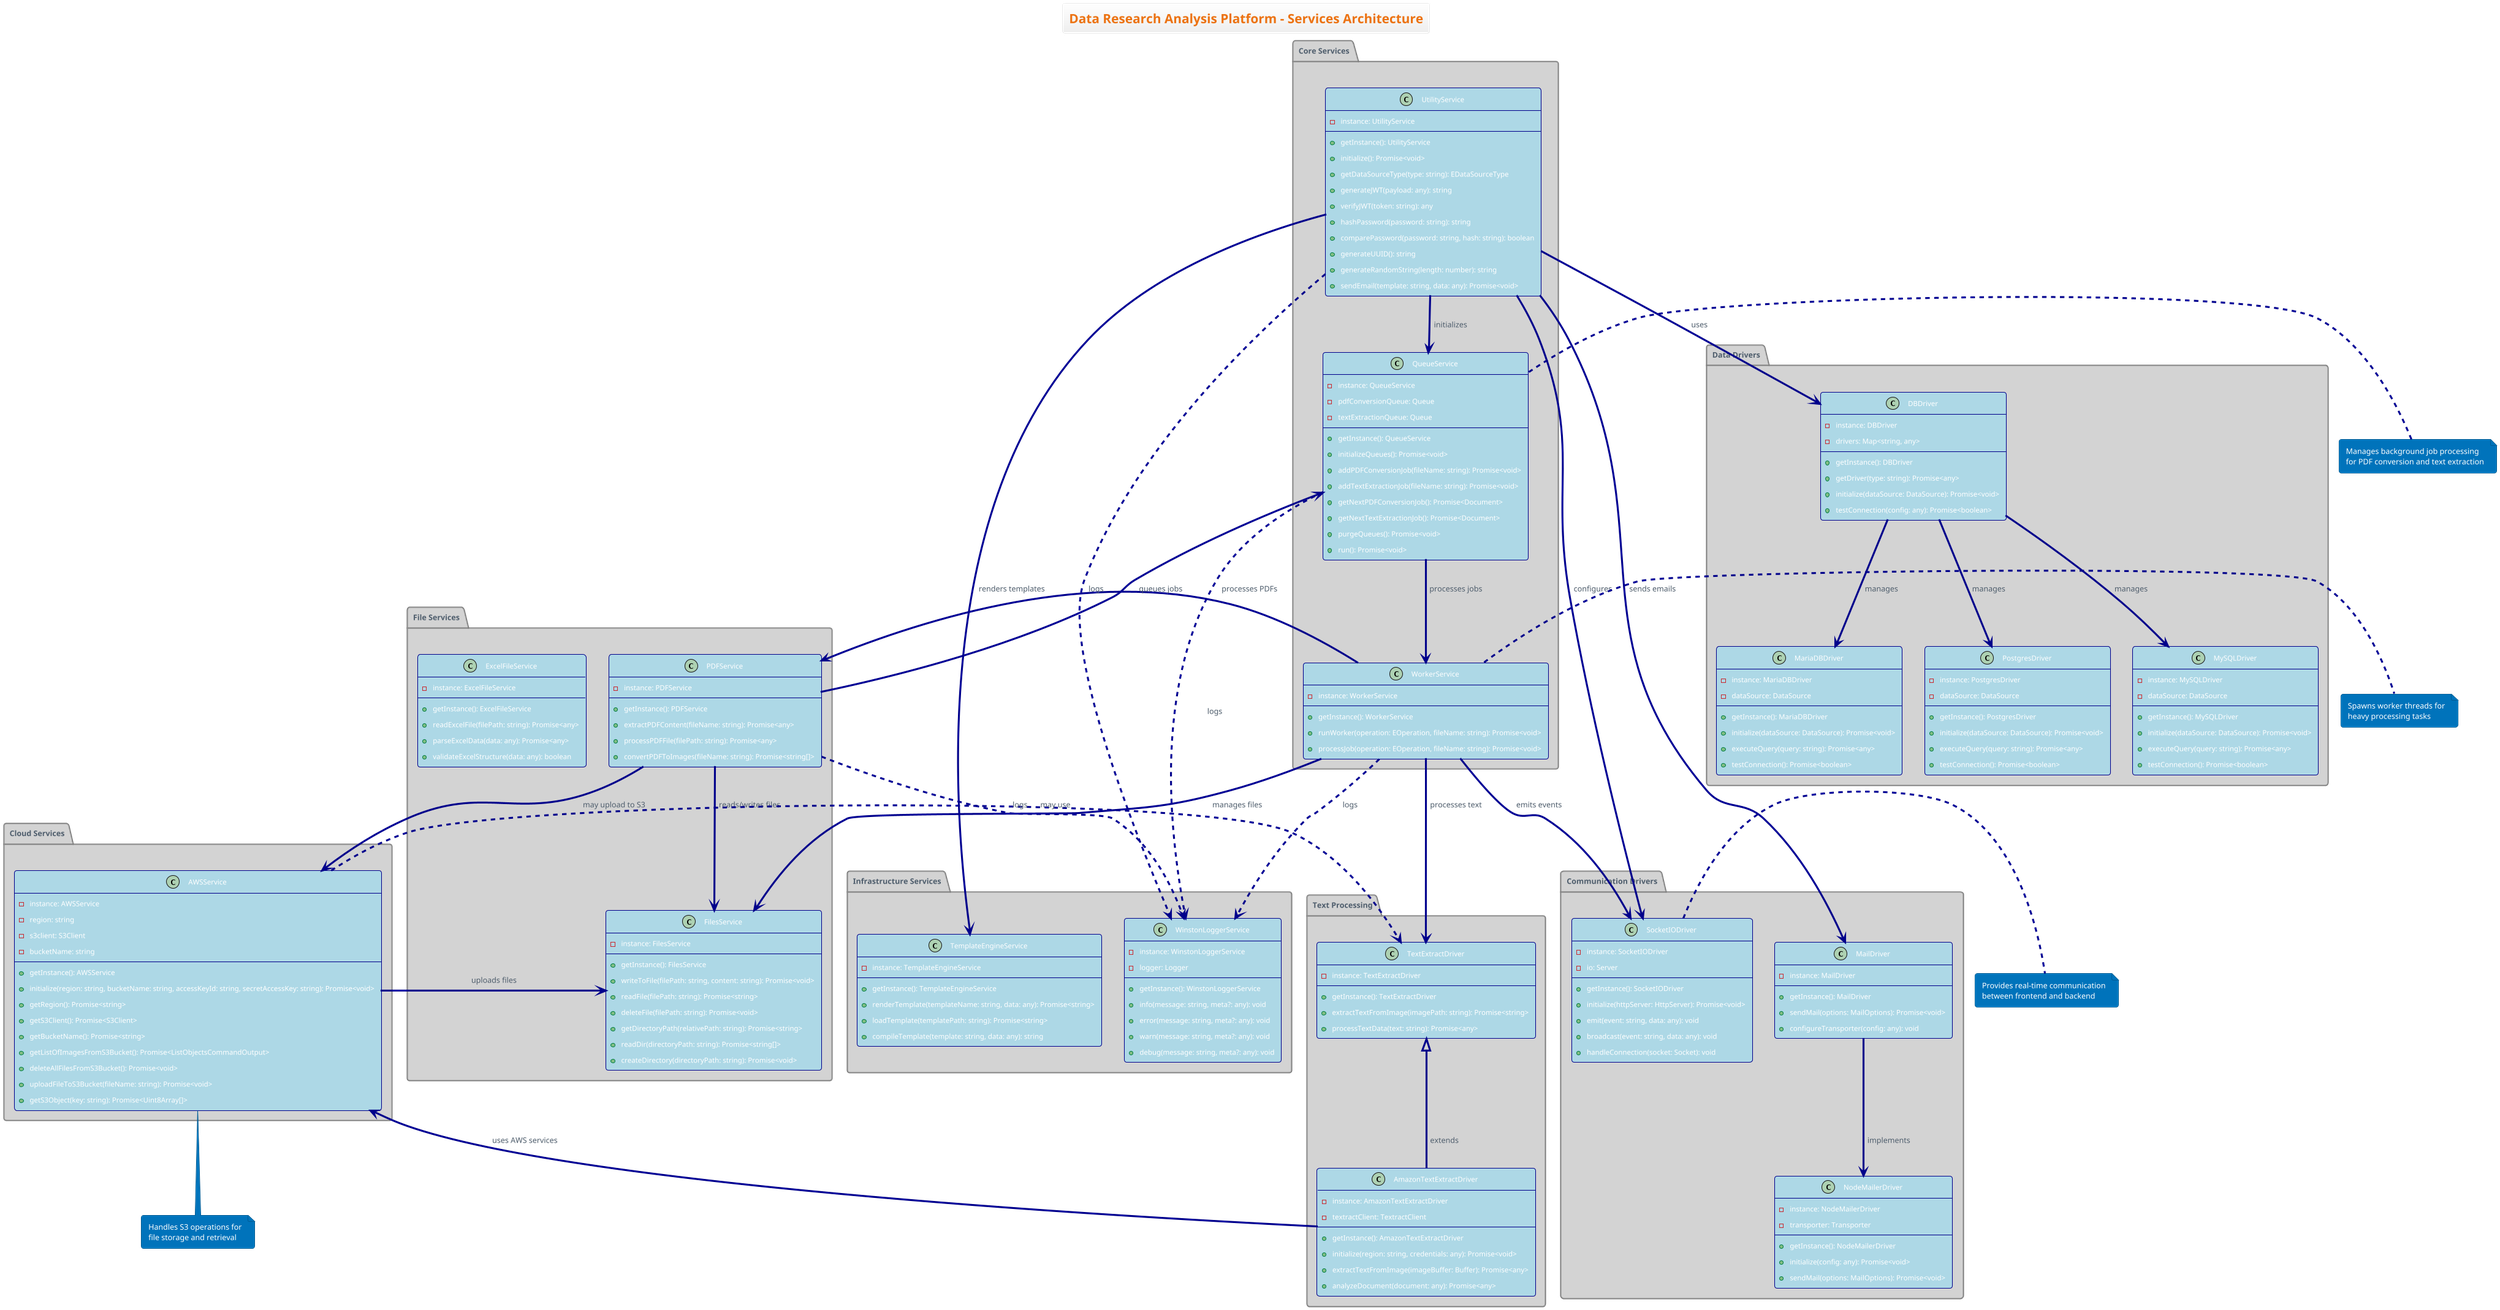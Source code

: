 @startuml Services_Architecture_Class_Diagram
!theme aws-orange
title Data Research Analysis Platform - Services Architecture

' Define styling
skinparam class {
    BackgroundColor LightBlue
    BorderColor DarkBlue
    ArrowColor DarkBlue
}
skinparam package {
    BackgroundColor LightGray
    BorderColor Gray
}

package "Core Services" {
    class UtilityService {
        -instance: UtilityService
        --
        +getInstance(): UtilityService
        +initialize(): Promise<void>
        +getDataSourceType(type: string): EDataSourceType
        +generateJWT(payload: any): string
        +verifyJWT(token: string): any
        +hashPassword(password: string): string
        +comparePassword(password: string, hash: string): boolean
        +generateUUID(): string
        +generateRandomString(length: number): string
        +sendEmail(template: string, data: any): Promise<void>
    }

    class QueueService {
        -instance: QueueService
        -pdfConversionQueue: Queue
        -textExtractionQueue: Queue
        --
        +getInstance(): QueueService
        +initializeQueues(): Promise<void>
        +addPDFConversionJob(fileName: string): Promise<void>
        +addTextExtractionJob(fileName: string): Promise<void>
        +getNextPDFConversionJob(): Promise<Document>
        +getNextTextExtractionJob(): Promise<Document>
        +purgeQueues(): Promise<void>
        +run(): Promise<void>
    }

    class WorkerService {
        -instance: WorkerService
        --
        +getInstance(): WorkerService
        +runWorker(operation: EOperation, fileName: string): Promise<void>
        +processJob(operation: EOperation, fileName: string): Promise<void>
    }
}

package "File Services" {
    class FilesService {
        -instance: FilesService
        --
        +getInstance(): FilesService
        +writeToFile(filePath: string, content: string): Promise<void>
        +readFile(filePath: string): Promise<string>
        +deleteFile(filePath: string): Promise<void>
        +getDirectoryPath(relativePath: string): Promise<string>
        +readDir(directoryPath: string): Promise<string[]>
        +createDirectory(directoryPath: string): Promise<void>
    }

    class PDFService {
        -instance: PDFService
        --
        +getInstance(): PDFService
        +extractPDFContent(fileName: string): Promise<any>
        +processPDFFile(filePath: string): Promise<any>
        +convertPDFToImages(fileName: string): Promise<string[]>
    }

    class ExcelFileService {
        -instance: ExcelFileService
        --
        +getInstance(): ExcelFileService
        +readExcelFile(filePath: string): Promise<any>
        +parseExcelData(data: any): Promise<any>
        +validateExcelStructure(data: any): boolean
    }
}

package "Cloud Services" {
    class AWSService {
        -instance: AWSService
        -region: string
        -s3client: S3Client
        -bucketName: string
        --
        +getInstance(): AWSService
        +initialize(region: string, bucketName: string, accessKeyId: string, secretAccessKey: string): Promise<void>
        +getRegion(): Promise<string>
        +getS3Client(): Promise<S3Client>
        +getBucketName(): Promise<string>
        +getListOfImagesFromS3Bucket(): Promise<ListObjectsCommandOutput>
        +deleteAllFilesFromS3Bucket(): Promise<void>
        +uploadFileToS3Bucket(fileName: string): Promise<void>
        +getS3Object(key: string): Promise<Uint8Array[]>
    }
}

package "Infrastructure Services" {
    class TemplateEngineService {
        -instance: TemplateEngineService
        --
        +getInstance(): TemplateEngineService
        +renderTemplate(templateName: string, data: any): Promise<string>
        +loadTemplate(templatePath: string): Promise<string>
        +compileTemplate(template: string, data: any): string
    }

    class WinstonLoggerService {
        -instance: WinstonLoggerService
        -logger: Logger
        --
        +getInstance(): WinstonLoggerService
        +info(message: string, meta?: any): void
        +error(message: string, meta?: any): void
        +warn(message: string, meta?: any): void
        +debug(message: string, meta?: any): void
    }
}

package "Data Drivers" {
    class DBDriver {
        -instance: DBDriver
        -drivers: Map<string, any>
        --
        +getInstance(): DBDriver
        +getDriver(type: string): Promise<any>
        +initialize(dataSource: DataSource): Promise<void>
        +testConnection(config: any): Promise<boolean>
    }

    class PostgresDriver {
        -instance: PostgresDriver
        -dataSource: DataSource
        --
        +getInstance(): PostgresDriver
        +initialize(dataSource: DataSource): Promise<void>
        +executeQuery(query: string): Promise<any>
        +testConnection(): Promise<boolean>
    }

    class MySQLDriver {
        -instance: MySQLDriver
        -dataSource: DataSource
        --
        +getInstance(): MySQLDriver
        +initialize(dataSource: DataSource): Promise<void>
        +executeQuery(query: string): Promise<any>
        +testConnection(): Promise<boolean>
    }

    class MariaDBDriver {
        -instance: MariaDBDriver
        -dataSource: DataSource
        --
        +getInstance(): MariaDBDriver
        +initialize(dataSource: DataSource): Promise<void>
        +executeQuery(query: string): Promise<any>
        +testConnection(): Promise<boolean>
    }
}

package "Communication Drivers" {
    class SocketIODriver {
        -instance: SocketIODriver
        -io: Server
        --
        +getInstance(): SocketIODriver
        +initialize(httpServer: HttpServer): Promise<void>
        +emit(event: string, data: any): void
        +broadcast(event: string, data: any): void
        +handleConnection(socket: Socket): void
    }

    class MailDriver {
        -instance: MailDriver
        --
        +getInstance(): MailDriver
        +sendMail(options: MailOptions): Promise<void>
        +configureTransporter(config: any): void
    }

    class NodeMailerDriver {
        -instance: NodeMailerDriver
        -transporter: Transporter
        --
        +getInstance(): NodeMailerDriver
        +initialize(config: any): Promise<void>
        +sendMail(options: MailOptions): Promise<void>
    }
}

package "Text Processing" {
    class TextExtractDriver {
        -instance: TextExtractDriver
        --
        +getInstance(): TextExtractDriver
        +extractTextFromImage(imagePath: string): Promise<string>
        +processTextData(text: string): Promise<any>
    }

    class AmazonTextExtractDriver {
        -instance: AmazonTextExtractDriver
        -textractClient: TextractClient
        --
        +getInstance(): AmazonTextExtractDriver
        +initialize(region: string, credentials: any): Promise<void>
        +extractTextFromImage(imageBuffer: Buffer): Promise<any>
        +analyzeDocument(document: any): Promise<any>
    }
}

' Service Dependencies
UtilityService --> DBDriver : uses
UtilityService --> QueueService : initializes
UtilityService --> SocketIODriver : configures

QueueService --> WorkerService : processes jobs
WorkerService --> FilesService : manages files
WorkerService --> SocketIODriver : emits events
WorkerService --> PDFService : processes PDFs

PDFService --> FilesService : reads/writes files
PDFService --> QueueService : queues jobs

AWSService --> FilesService : uploads files
AWSService ..> TextExtractDriver : may use

DBDriver --> PostgresDriver : manages
DBDriver --> MySQLDriver : manages
DBDriver --> MariaDBDriver : manages

MailDriver --> NodeMailerDriver : implements
UtilityService --> MailDriver : sends emails
UtilityService --> TemplateEngineService : renders templates

TextExtractDriver <|-- AmazonTextExtractDriver : extends
AmazonTextExtractDriver --> AWSService : uses AWS services

WorkerService --> TextExtractDriver : processes text
PDFService --> AWSService : may upload to S3

' All services use logging
UtilityService ..> WinstonLoggerService : logs
QueueService ..> WinstonLoggerService : logs
WorkerService ..> WinstonLoggerService : logs
PDFService ..> WinstonLoggerService : logs

note right of QueueService : Manages background job processing\nfor PDF conversion and text extraction

note right of WorkerService : Spawns worker threads for\nheavy processing tasks

note right of SocketIODriver : Provides real-time communication\nbetween frontend and backend

note bottom of AWSService : Handles S3 operations for\nfile storage and retrieval

@enduml